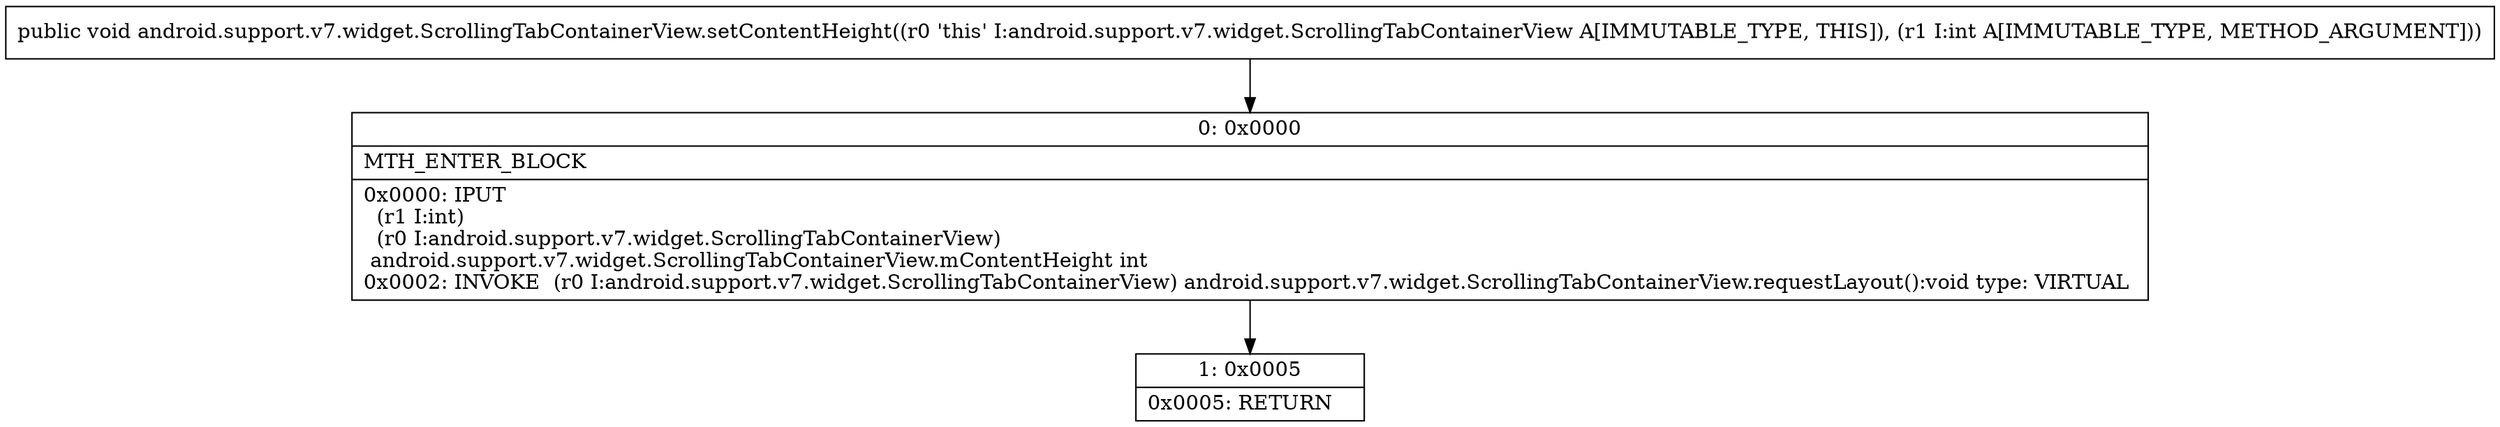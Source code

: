 digraph "CFG forandroid.support.v7.widget.ScrollingTabContainerView.setContentHeight(I)V" {
Node_0 [shape=record,label="{0\:\ 0x0000|MTH_ENTER_BLOCK\l|0x0000: IPUT  \l  (r1 I:int)\l  (r0 I:android.support.v7.widget.ScrollingTabContainerView)\l android.support.v7.widget.ScrollingTabContainerView.mContentHeight int \l0x0002: INVOKE  (r0 I:android.support.v7.widget.ScrollingTabContainerView) android.support.v7.widget.ScrollingTabContainerView.requestLayout():void type: VIRTUAL \l}"];
Node_1 [shape=record,label="{1\:\ 0x0005|0x0005: RETURN   \l}"];
MethodNode[shape=record,label="{public void android.support.v7.widget.ScrollingTabContainerView.setContentHeight((r0 'this' I:android.support.v7.widget.ScrollingTabContainerView A[IMMUTABLE_TYPE, THIS]), (r1 I:int A[IMMUTABLE_TYPE, METHOD_ARGUMENT])) }"];
MethodNode -> Node_0;
Node_0 -> Node_1;
}

